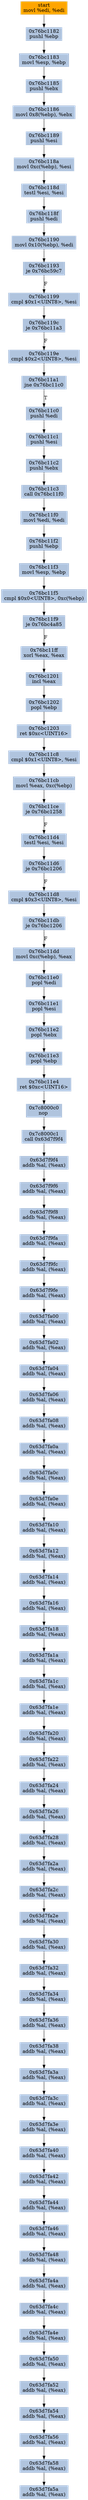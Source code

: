 digraph G {
node[shape=rectangle,style=filled,fillcolor=lightsteelblue,color=lightsteelblue]
bgcolor="transparent"
a0x76bc1180movl_edi_edi[label="start\nmovl %edi, %edi",color="lightgrey",fillcolor="orange"];
a0x76bc1182pushl_ebp[label="0x76bc1182\npushl %ebp"];
a0x76bc1183movl_esp_ebp[label="0x76bc1183\nmovl %esp, %ebp"];
a0x76bc1185pushl_ebx[label="0x76bc1185\npushl %ebx"];
a0x76bc1186movl_0x8ebp__ebx[label="0x76bc1186\nmovl 0x8(%ebp), %ebx"];
a0x76bc1189pushl_esi[label="0x76bc1189\npushl %esi"];
a0x76bc118amovl_0xcebp__esi[label="0x76bc118a\nmovl 0xc(%ebp), %esi"];
a0x76bc118dtestl_esi_esi[label="0x76bc118d\ntestl %esi, %esi"];
a0x76bc118fpushl_edi[label="0x76bc118f\npushl %edi"];
a0x76bc1190movl_0x10ebp__edi[label="0x76bc1190\nmovl 0x10(%ebp), %edi"];
a0x76bc1193je_0x76bc59c7[label="0x76bc1193\nje 0x76bc59c7"];
a0x76bc1199cmpl_0x1UINT8_esi[label="0x76bc1199\ncmpl $0x1<UINT8>, %esi"];
a0x76bc119cje_0x76bc11a3[label="0x76bc119c\nje 0x76bc11a3"];
a0x76bc119ecmpl_0x2UINT8_esi[label="0x76bc119e\ncmpl $0x2<UINT8>, %esi"];
a0x76bc11a1jne_0x76bc11c0[label="0x76bc11a1\njne 0x76bc11c0"];
a0x76bc11c0pushl_edi[label="0x76bc11c0\npushl %edi"];
a0x76bc11c1pushl_esi[label="0x76bc11c1\npushl %esi"];
a0x76bc11c2pushl_ebx[label="0x76bc11c2\npushl %ebx"];
a0x76bc11c3call_0x76bc11f0[label="0x76bc11c3\ncall 0x76bc11f0"];
a0x76bc11f0movl_edi_edi[label="0x76bc11f0\nmovl %edi, %edi"];
a0x76bc11f2pushl_ebp[label="0x76bc11f2\npushl %ebp"];
a0x76bc11f3movl_esp_ebp[label="0x76bc11f3\nmovl %esp, %ebp"];
a0x76bc11f5cmpl_0x0UINT8_0xcebp_[label="0x76bc11f5\ncmpl $0x0<UINT8>, 0xc(%ebp)"];
a0x76bc11f9je_0x76bc4a85[label="0x76bc11f9\nje 0x76bc4a85"];
a0x76bc11ffxorl_eax_eax[label="0x76bc11ff\nxorl %eax, %eax"];
a0x76bc1201incl_eax[label="0x76bc1201\nincl %eax"];
a0x76bc1202popl_ebp[label="0x76bc1202\npopl %ebp"];
a0x76bc1203ret_0xcUINT16[label="0x76bc1203\nret $0xc<UINT16>"];
a0x76bc11c8cmpl_0x1UINT8_esi[label="0x76bc11c8\ncmpl $0x1<UINT8>, %esi"];
a0x76bc11cbmovl_eax_0xcebp_[label="0x76bc11cb\nmovl %eax, 0xc(%ebp)"];
a0x76bc11ceje_0x76bc1258[label="0x76bc11ce\nje 0x76bc1258"];
a0x76bc11d4testl_esi_esi[label="0x76bc11d4\ntestl %esi, %esi"];
a0x76bc11d6je_0x76bc1206[label="0x76bc11d6\nje 0x76bc1206"];
a0x76bc11d8cmpl_0x3UINT8_esi[label="0x76bc11d8\ncmpl $0x3<UINT8>, %esi"];
a0x76bc11dbje_0x76bc1206[label="0x76bc11db\nje 0x76bc1206"];
a0x76bc11ddmovl_0xcebp__eax[label="0x76bc11dd\nmovl 0xc(%ebp), %eax"];
a0x76bc11e0popl_edi[label="0x76bc11e0\npopl %edi"];
a0x76bc11e1popl_esi[label="0x76bc11e1\npopl %esi"];
a0x76bc11e2popl_ebx[label="0x76bc11e2\npopl %ebx"];
a0x76bc11e3popl_ebp[label="0x76bc11e3\npopl %ebp"];
a0x76bc11e4ret_0xcUINT16[label="0x76bc11e4\nret $0xc<UINT16>"];
a0x7c8000c0nop_[label="0x7c8000c0\nnop "];
a0x7c8000c1call_0x63d7f9f4[label="0x7c8000c1\ncall 0x63d7f9f4"];
a0x63d7f9f4addb_al_eax_[label="0x63d7f9f4\naddb %al, (%eax)"];
a0x63d7f9f6addb_al_eax_[label="0x63d7f9f6\naddb %al, (%eax)"];
a0x63d7f9f8addb_al_eax_[label="0x63d7f9f8\naddb %al, (%eax)"];
a0x63d7f9faaddb_al_eax_[label="0x63d7f9fa\naddb %al, (%eax)"];
a0x63d7f9fcaddb_al_eax_[label="0x63d7f9fc\naddb %al, (%eax)"];
a0x63d7f9feaddb_al_eax_[label="0x63d7f9fe\naddb %al, (%eax)"];
a0x63d7fa00addb_al_eax_[label="0x63d7fa00\naddb %al, (%eax)"];
a0x63d7fa02addb_al_eax_[label="0x63d7fa02\naddb %al, (%eax)"];
a0x63d7fa04addb_al_eax_[label="0x63d7fa04\naddb %al, (%eax)"];
a0x63d7fa06addb_al_eax_[label="0x63d7fa06\naddb %al, (%eax)"];
a0x63d7fa08addb_al_eax_[label="0x63d7fa08\naddb %al, (%eax)"];
a0x63d7fa0aaddb_al_eax_[label="0x63d7fa0a\naddb %al, (%eax)"];
a0x63d7fa0caddb_al_eax_[label="0x63d7fa0c\naddb %al, (%eax)"];
a0x63d7fa0eaddb_al_eax_[label="0x63d7fa0e\naddb %al, (%eax)"];
a0x63d7fa10addb_al_eax_[label="0x63d7fa10\naddb %al, (%eax)"];
a0x63d7fa12addb_al_eax_[label="0x63d7fa12\naddb %al, (%eax)"];
a0x63d7fa14addb_al_eax_[label="0x63d7fa14\naddb %al, (%eax)"];
a0x63d7fa16addb_al_eax_[label="0x63d7fa16\naddb %al, (%eax)"];
a0x63d7fa18addb_al_eax_[label="0x63d7fa18\naddb %al, (%eax)"];
a0x63d7fa1aaddb_al_eax_[label="0x63d7fa1a\naddb %al, (%eax)"];
a0x63d7fa1caddb_al_eax_[label="0x63d7fa1c\naddb %al, (%eax)"];
a0x63d7fa1eaddb_al_eax_[label="0x63d7fa1e\naddb %al, (%eax)"];
a0x63d7fa20addb_al_eax_[label="0x63d7fa20\naddb %al, (%eax)"];
a0x63d7fa22addb_al_eax_[label="0x63d7fa22\naddb %al, (%eax)"];
a0x63d7fa24addb_al_eax_[label="0x63d7fa24\naddb %al, (%eax)"];
a0x63d7fa26addb_al_eax_[label="0x63d7fa26\naddb %al, (%eax)"];
a0x63d7fa28addb_al_eax_[label="0x63d7fa28\naddb %al, (%eax)"];
a0x63d7fa2aaddb_al_eax_[label="0x63d7fa2a\naddb %al, (%eax)"];
a0x63d7fa2caddb_al_eax_[label="0x63d7fa2c\naddb %al, (%eax)"];
a0x63d7fa2eaddb_al_eax_[label="0x63d7fa2e\naddb %al, (%eax)"];
a0x63d7fa30addb_al_eax_[label="0x63d7fa30\naddb %al, (%eax)"];
a0x63d7fa32addb_al_eax_[label="0x63d7fa32\naddb %al, (%eax)"];
a0x63d7fa34addb_al_eax_[label="0x63d7fa34\naddb %al, (%eax)"];
a0x63d7fa36addb_al_eax_[label="0x63d7fa36\naddb %al, (%eax)"];
a0x63d7fa38addb_al_eax_[label="0x63d7fa38\naddb %al, (%eax)"];
a0x63d7fa3aaddb_al_eax_[label="0x63d7fa3a\naddb %al, (%eax)"];
a0x63d7fa3caddb_al_eax_[label="0x63d7fa3c\naddb %al, (%eax)"];
a0x63d7fa3eaddb_al_eax_[label="0x63d7fa3e\naddb %al, (%eax)"];
a0x63d7fa40addb_al_eax_[label="0x63d7fa40\naddb %al, (%eax)"];
a0x63d7fa42addb_al_eax_[label="0x63d7fa42\naddb %al, (%eax)"];
a0x63d7fa44addb_al_eax_[label="0x63d7fa44\naddb %al, (%eax)"];
a0x63d7fa46addb_al_eax_[label="0x63d7fa46\naddb %al, (%eax)"];
a0x63d7fa48addb_al_eax_[label="0x63d7fa48\naddb %al, (%eax)"];
a0x63d7fa4aaddb_al_eax_[label="0x63d7fa4a\naddb %al, (%eax)"];
a0x63d7fa4caddb_al_eax_[label="0x63d7fa4c\naddb %al, (%eax)"];
a0x63d7fa4eaddb_al_eax_[label="0x63d7fa4e\naddb %al, (%eax)"];
a0x63d7fa50addb_al_eax_[label="0x63d7fa50\naddb %al, (%eax)"];
a0x63d7fa52addb_al_eax_[label="0x63d7fa52\naddb %al, (%eax)"];
a0x63d7fa54addb_al_eax_[label="0x63d7fa54\naddb %al, (%eax)"];
a0x63d7fa56addb_al_eax_[label="0x63d7fa56\naddb %al, (%eax)"];
a0x63d7fa58addb_al_eax_[label="0x63d7fa58\naddb %al, (%eax)"];
a0x63d7fa5aaddb_al_eax_[label="0x63d7fa5a\naddb %al, (%eax)"];
a0x76bc1180movl_edi_edi -> a0x76bc1182pushl_ebp [color="#000000"];
a0x76bc1182pushl_ebp -> a0x76bc1183movl_esp_ebp [color="#000000"];
a0x76bc1183movl_esp_ebp -> a0x76bc1185pushl_ebx [color="#000000"];
a0x76bc1185pushl_ebx -> a0x76bc1186movl_0x8ebp__ebx [color="#000000"];
a0x76bc1186movl_0x8ebp__ebx -> a0x76bc1189pushl_esi [color="#000000"];
a0x76bc1189pushl_esi -> a0x76bc118amovl_0xcebp__esi [color="#000000"];
a0x76bc118amovl_0xcebp__esi -> a0x76bc118dtestl_esi_esi [color="#000000"];
a0x76bc118dtestl_esi_esi -> a0x76bc118fpushl_edi [color="#000000"];
a0x76bc118fpushl_edi -> a0x76bc1190movl_0x10ebp__edi [color="#000000"];
a0x76bc1190movl_0x10ebp__edi -> a0x76bc1193je_0x76bc59c7 [color="#000000"];
a0x76bc1193je_0x76bc59c7 -> a0x76bc1199cmpl_0x1UINT8_esi [color="#000000",label="F"];
a0x76bc1199cmpl_0x1UINT8_esi -> a0x76bc119cje_0x76bc11a3 [color="#000000"];
a0x76bc119cje_0x76bc11a3 -> a0x76bc119ecmpl_0x2UINT8_esi [color="#000000",label="F"];
a0x76bc119ecmpl_0x2UINT8_esi -> a0x76bc11a1jne_0x76bc11c0 [color="#000000"];
a0x76bc11a1jne_0x76bc11c0 -> a0x76bc11c0pushl_edi [color="#000000",label="T"];
a0x76bc11c0pushl_edi -> a0x76bc11c1pushl_esi [color="#000000"];
a0x76bc11c1pushl_esi -> a0x76bc11c2pushl_ebx [color="#000000"];
a0x76bc11c2pushl_ebx -> a0x76bc11c3call_0x76bc11f0 [color="#000000"];
a0x76bc11c3call_0x76bc11f0 -> a0x76bc11f0movl_edi_edi [color="#000000"];
a0x76bc11f0movl_edi_edi -> a0x76bc11f2pushl_ebp [color="#000000"];
a0x76bc11f2pushl_ebp -> a0x76bc11f3movl_esp_ebp [color="#000000"];
a0x76bc11f3movl_esp_ebp -> a0x76bc11f5cmpl_0x0UINT8_0xcebp_ [color="#000000"];
a0x76bc11f5cmpl_0x0UINT8_0xcebp_ -> a0x76bc11f9je_0x76bc4a85 [color="#000000"];
a0x76bc11f9je_0x76bc4a85 -> a0x76bc11ffxorl_eax_eax [color="#000000",label="F"];
a0x76bc11ffxorl_eax_eax -> a0x76bc1201incl_eax [color="#000000"];
a0x76bc1201incl_eax -> a0x76bc1202popl_ebp [color="#000000"];
a0x76bc1202popl_ebp -> a0x76bc1203ret_0xcUINT16 [color="#000000"];
a0x76bc1203ret_0xcUINT16 -> a0x76bc11c8cmpl_0x1UINT8_esi [color="#000000"];
a0x76bc11c8cmpl_0x1UINT8_esi -> a0x76bc11cbmovl_eax_0xcebp_ [color="#000000"];
a0x76bc11cbmovl_eax_0xcebp_ -> a0x76bc11ceje_0x76bc1258 [color="#000000"];
a0x76bc11ceje_0x76bc1258 -> a0x76bc11d4testl_esi_esi [color="#000000",label="F"];
a0x76bc11d4testl_esi_esi -> a0x76bc11d6je_0x76bc1206 [color="#000000"];
a0x76bc11d6je_0x76bc1206 -> a0x76bc11d8cmpl_0x3UINT8_esi [color="#000000",label="F"];
a0x76bc11d8cmpl_0x3UINT8_esi -> a0x76bc11dbje_0x76bc1206 [color="#000000"];
a0x76bc11dbje_0x76bc1206 -> a0x76bc11ddmovl_0xcebp__eax [color="#000000",label="F"];
a0x76bc11ddmovl_0xcebp__eax -> a0x76bc11e0popl_edi [color="#000000"];
a0x76bc11e0popl_edi -> a0x76bc11e1popl_esi [color="#000000"];
a0x76bc11e1popl_esi -> a0x76bc11e2popl_ebx [color="#000000"];
a0x76bc11e2popl_ebx -> a0x76bc11e3popl_ebp [color="#000000"];
a0x76bc11e3popl_ebp -> a0x76bc11e4ret_0xcUINT16 [color="#000000"];
a0x76bc11e4ret_0xcUINT16 -> a0x7c8000c0nop_ [color="#000000"];
a0x7c8000c0nop_ -> a0x7c8000c1call_0x63d7f9f4 [color="#000000"];
a0x7c8000c1call_0x63d7f9f4 -> a0x63d7f9f4addb_al_eax_ [color="#000000"];
a0x63d7f9f4addb_al_eax_ -> a0x63d7f9f6addb_al_eax_ [color="#000000"];
a0x63d7f9f6addb_al_eax_ -> a0x63d7f9f8addb_al_eax_ [color="#000000"];
a0x63d7f9f8addb_al_eax_ -> a0x63d7f9faaddb_al_eax_ [color="#000000"];
a0x63d7f9faaddb_al_eax_ -> a0x63d7f9fcaddb_al_eax_ [color="#000000"];
a0x63d7f9fcaddb_al_eax_ -> a0x63d7f9feaddb_al_eax_ [color="#000000"];
a0x63d7f9feaddb_al_eax_ -> a0x63d7fa00addb_al_eax_ [color="#000000"];
a0x63d7fa00addb_al_eax_ -> a0x63d7fa02addb_al_eax_ [color="#000000"];
a0x63d7fa02addb_al_eax_ -> a0x63d7fa04addb_al_eax_ [color="#000000"];
a0x63d7fa04addb_al_eax_ -> a0x63d7fa06addb_al_eax_ [color="#000000"];
a0x63d7fa06addb_al_eax_ -> a0x63d7fa08addb_al_eax_ [color="#000000"];
a0x63d7fa08addb_al_eax_ -> a0x63d7fa0aaddb_al_eax_ [color="#000000"];
a0x63d7fa0aaddb_al_eax_ -> a0x63d7fa0caddb_al_eax_ [color="#000000"];
a0x63d7fa0caddb_al_eax_ -> a0x63d7fa0eaddb_al_eax_ [color="#000000"];
a0x63d7fa0eaddb_al_eax_ -> a0x63d7fa10addb_al_eax_ [color="#000000"];
a0x63d7fa10addb_al_eax_ -> a0x63d7fa12addb_al_eax_ [color="#000000"];
a0x63d7fa12addb_al_eax_ -> a0x63d7fa14addb_al_eax_ [color="#000000"];
a0x63d7fa14addb_al_eax_ -> a0x63d7fa16addb_al_eax_ [color="#000000"];
a0x63d7fa16addb_al_eax_ -> a0x63d7fa18addb_al_eax_ [color="#000000"];
a0x63d7fa18addb_al_eax_ -> a0x63d7fa1aaddb_al_eax_ [color="#000000"];
a0x63d7fa1aaddb_al_eax_ -> a0x63d7fa1caddb_al_eax_ [color="#000000"];
a0x63d7fa1caddb_al_eax_ -> a0x63d7fa1eaddb_al_eax_ [color="#000000"];
a0x63d7fa1eaddb_al_eax_ -> a0x63d7fa20addb_al_eax_ [color="#000000"];
a0x63d7fa20addb_al_eax_ -> a0x63d7fa22addb_al_eax_ [color="#000000"];
a0x63d7fa22addb_al_eax_ -> a0x63d7fa24addb_al_eax_ [color="#000000"];
a0x63d7fa24addb_al_eax_ -> a0x63d7fa26addb_al_eax_ [color="#000000"];
a0x63d7fa26addb_al_eax_ -> a0x63d7fa28addb_al_eax_ [color="#000000"];
a0x63d7fa28addb_al_eax_ -> a0x63d7fa2aaddb_al_eax_ [color="#000000"];
a0x63d7fa2aaddb_al_eax_ -> a0x63d7fa2caddb_al_eax_ [color="#000000"];
a0x63d7fa2caddb_al_eax_ -> a0x63d7fa2eaddb_al_eax_ [color="#000000"];
a0x63d7fa2eaddb_al_eax_ -> a0x63d7fa30addb_al_eax_ [color="#000000"];
a0x63d7fa30addb_al_eax_ -> a0x63d7fa32addb_al_eax_ [color="#000000"];
a0x63d7fa32addb_al_eax_ -> a0x63d7fa34addb_al_eax_ [color="#000000"];
a0x63d7fa34addb_al_eax_ -> a0x63d7fa36addb_al_eax_ [color="#000000"];
a0x63d7fa36addb_al_eax_ -> a0x63d7fa38addb_al_eax_ [color="#000000"];
a0x63d7fa38addb_al_eax_ -> a0x63d7fa3aaddb_al_eax_ [color="#000000"];
a0x63d7fa3aaddb_al_eax_ -> a0x63d7fa3caddb_al_eax_ [color="#000000"];
a0x63d7fa3caddb_al_eax_ -> a0x63d7fa3eaddb_al_eax_ [color="#000000"];
a0x63d7fa3eaddb_al_eax_ -> a0x63d7fa40addb_al_eax_ [color="#000000"];
a0x63d7fa40addb_al_eax_ -> a0x63d7fa42addb_al_eax_ [color="#000000"];
a0x63d7fa42addb_al_eax_ -> a0x63d7fa44addb_al_eax_ [color="#000000"];
a0x63d7fa44addb_al_eax_ -> a0x63d7fa46addb_al_eax_ [color="#000000"];
a0x63d7fa46addb_al_eax_ -> a0x63d7fa48addb_al_eax_ [color="#000000"];
a0x63d7fa48addb_al_eax_ -> a0x63d7fa4aaddb_al_eax_ [color="#000000"];
a0x63d7fa4aaddb_al_eax_ -> a0x63d7fa4caddb_al_eax_ [color="#000000"];
a0x63d7fa4caddb_al_eax_ -> a0x63d7fa4eaddb_al_eax_ [color="#000000"];
a0x63d7fa4eaddb_al_eax_ -> a0x63d7fa50addb_al_eax_ [color="#000000"];
a0x63d7fa50addb_al_eax_ -> a0x63d7fa52addb_al_eax_ [color="#000000"];
a0x63d7fa52addb_al_eax_ -> a0x63d7fa54addb_al_eax_ [color="#000000"];
a0x63d7fa54addb_al_eax_ -> a0x63d7fa56addb_al_eax_ [color="#000000"];
a0x63d7fa56addb_al_eax_ -> a0x63d7fa58addb_al_eax_ [color="#000000"];
a0x63d7fa58addb_al_eax_ -> a0x63d7fa5aaddb_al_eax_ [color="#000000"];
}
